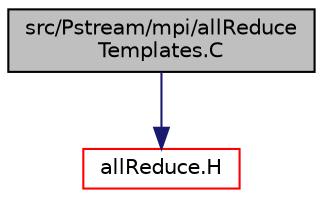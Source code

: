 digraph "src/Pstream/mpi/allReduceTemplates.C"
{
  bgcolor="transparent";
  edge [fontname="Helvetica",fontsize="10",labelfontname="Helvetica",labelfontsize="10"];
  node [fontname="Helvetica",fontsize="10",shape=record];
  Node1 [label="src/Pstream/mpi/allReduce\lTemplates.C",height=0.2,width=0.4,color="black", fillcolor="grey75", style="filled", fontcolor="black"];
  Node1 -> Node2 [color="midnightblue",fontsize="10",style="solid",fontname="Helvetica"];
  Node2 [label="allReduce.H",height=0.2,width=0.4,color="red",URL="$a09370.html",tooltip="Various functions to wrap MPI_Allreduce. "];
}
